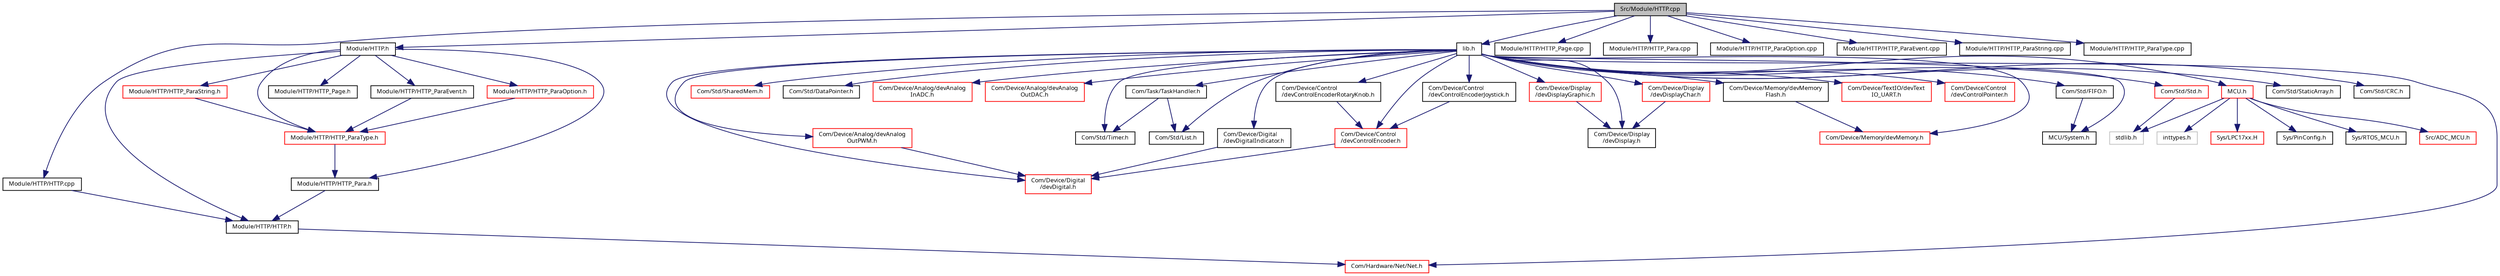 digraph "Src/Module/HTTP.cpp"
{
  edge [fontname="Sans",fontsize="8",labelfontname="Sans",labelfontsize="8"];
  node [fontname="Sans",fontsize="8",shape=record];
  Node1 [label="Src/Module/HTTP.cpp",height=0.2,width=0.4,color="black", fillcolor="grey75", style="filled", fontcolor="black"];
  Node1 -> Node2 [color="midnightblue",fontsize="8",style="solid",fontname="Sans"];
  Node2 [label="lib.h",height=0.2,width=0.4,color="black", fillcolor="white", style="filled",URL="$lib_8h.html",tooltip="Library main include file. "];
  Node2 -> Node3 [color="midnightblue",fontsize="8",style="solid",fontname="Sans"];
  Node3 [label="MCU/System.h",height=0.2,width=0.4,color="black", fillcolor="white", style="filled",URL="$_system_8h.html"];
  Node2 -> Node4 [color="midnightblue",fontsize="8",style="solid",fontname="Sans"];
  Node4 [label="MCU.h",height=0.2,width=0.4,color="red", fillcolor="white", style="filled",URL="$_m_c_u_8h_source.html"];
  Node4 -> Node5 [color="midnightblue",fontsize="8",style="solid",fontname="Sans"];
  Node5 [label="inttypes.h",height=0.2,width=0.4,color="grey75", fillcolor="white", style="filled"];
  Node4 -> Node6 [color="midnightblue",fontsize="8",style="solid",fontname="Sans"];
  Node6 [label="Sys/LPC17xx.H",height=0.2,width=0.4,color="red", fillcolor="white", style="filled",URL="$_l_p_c17xx_8h.html",tooltip="Include controller specific header files. "];
  Node4 -> Node7 [color="midnightblue",fontsize="8",style="solid",fontname="Sans"];
  Node7 [label="stdlib.h",height=0.2,width=0.4,color="grey75", fillcolor="white", style="filled"];
  Node4 -> Node8 [color="midnightblue",fontsize="8",style="solid",fontname="Sans"];
  Node8 [label="Sys/PinConfig.h",height=0.2,width=0.4,color="black", fillcolor="white", style="filled",URL="$_pin_config_8h.html"];
  Node4 -> Node9 [color="midnightblue",fontsize="8",style="solid",fontname="Sans"];
  Node9 [label="Sys/RTOS_MCU.h",height=0.2,width=0.4,color="black", fillcolor="white", style="filled",URL="$_sys_2_r_t_o_s___m_c_u_8h_source.html"];
  Node4 -> Node10 [color="midnightblue",fontsize="8",style="solid",fontname="Sans"];
  Node10 [label="Src/ADC_MCU.h",height=0.2,width=0.4,color="red", fillcolor="white", style="filled",URL="$_a_d_c___m_c_u_8h.html"];
  Node2 -> Node11 [color="midnightblue",fontsize="8",style="solid",fontname="Sans"];
  Node11 [label="Com/Hardware/Net/Net.h",height=0.2,width=0.4,color="red", fillcolor="white", style="filled",URL="$_net_8h.html"];
  Node2 -> Node12 [color="midnightblue",fontsize="8",style="solid",fontname="Sans"];
  Node12 [label="Com/Std/Std.h",height=0.2,width=0.4,color="red", fillcolor="white", style="filled",URL="$_std_8h.html",tooltip="Standard include file. "];
  Node12 -> Node7 [color="midnightblue",fontsize="8",style="solid",fontname="Sans"];
  Node2 -> Node13 [color="midnightblue",fontsize="8",style="solid",fontname="Sans"];
  Node13 [label="Com/Std/StaticArray.h",height=0.2,width=0.4,color="black", fillcolor="white", style="filled",URL="$_static_array_8h.html"];
  Node2 -> Node14 [color="midnightblue",fontsize="8",style="solid",fontname="Sans"];
  Node14 [label="Com/Std/CRC.h",height=0.2,width=0.4,color="black", fillcolor="white", style="filled",URL="$_c_r_c_8h.html"];
  Node2 -> Node15 [color="midnightblue",fontsize="8",style="solid",fontname="Sans"];
  Node15 [label="Com/Std/List.h",height=0.2,width=0.4,color="black", fillcolor="white", style="filled",URL="$_list_8h.html"];
  Node2 -> Node16 [color="midnightblue",fontsize="8",style="solid",fontname="Sans"];
  Node16 [label="Com/Std/FIFO.h",height=0.2,width=0.4,color="black", fillcolor="white", style="filled",URL="$_fifo_8h.html"];
  Node16 -> Node3 [color="midnightblue",fontsize="8",style="solid",fontname="Sans"];
  Node2 -> Node17 [color="midnightblue",fontsize="8",style="solid",fontname="Sans"];
  Node17 [label="Com/Std/SharedMem.h",height=0.2,width=0.4,color="red", fillcolor="white", style="filled",URL="$_shared_mem_8h.html"];
  Node2 -> Node18 [color="midnightblue",fontsize="8",style="solid",fontname="Sans"];
  Node18 [label="Com/Std/DataPointer.h",height=0.2,width=0.4,color="black", fillcolor="white", style="filled",URL="$_data_pointer_8h.html"];
  Node2 -> Node19 [color="midnightblue",fontsize="8",style="solid",fontname="Sans"];
  Node19 [label="Com/Std/Timer.h",height=0.2,width=0.4,color="black", fillcolor="white", style="filled",URL="$_std_2_timer_8h.html"];
  Node2 -> Node20 [color="midnightblue",fontsize="8",style="solid",fontname="Sans"];
  Node20 [label="Com/Device/Analog/devAnalog\lInADC.h",height=0.2,width=0.4,color="red", fillcolor="white", style="filled",URL="$dev_analog_in_a_d_c_8h.html"];
  Node2 -> Node21 [color="midnightblue",fontsize="8",style="solid",fontname="Sans"];
  Node21 [label="Com/Device/Analog/devAnalog\lOutDAC.h",height=0.2,width=0.4,color="red", fillcolor="white", style="filled",URL="$dev_analog_out_d_a_c_8h.html"];
  Node2 -> Node22 [color="midnightblue",fontsize="8",style="solid",fontname="Sans"];
  Node22 [label="Com/Device/Analog/devAnalog\lOutPWM.h",height=0.2,width=0.4,color="red", fillcolor="white", style="filled",URL="$dev_analog_out_p_w_m_8h.html"];
  Node22 -> Node23 [color="midnightblue",fontsize="8",style="solid",fontname="Sans"];
  Node23 [label="Com/Device/Digital\l/devDigital.h",height=0.2,width=0.4,color="red", fillcolor="white", style="filled",URL="$dev_digital_8h.html"];
  Node2 -> Node23 [color="midnightblue",fontsize="8",style="solid",fontname="Sans"];
  Node2 -> Node24 [color="midnightblue",fontsize="8",style="solid",fontname="Sans"];
  Node24 [label="Com/Device/Digital\l/devDigitalIndicator.h",height=0.2,width=0.4,color="black", fillcolor="white", style="filled",URL="$dev_digital_indicator_8h.html"];
  Node24 -> Node23 [color="midnightblue",fontsize="8",style="solid",fontname="Sans"];
  Node2 -> Node25 [color="midnightblue",fontsize="8",style="solid",fontname="Sans"];
  Node25 [label="Com/Device/Display\l/devDisplay.h",height=0.2,width=0.4,color="black", fillcolor="white", style="filled",URL="$dev_display_8h.html"];
  Node2 -> Node26 [color="midnightblue",fontsize="8",style="solid",fontname="Sans"];
  Node26 [label="Com/Device/Display\l/devDisplayChar.h",height=0.2,width=0.4,color="red", fillcolor="white", style="filled",URL="$dev_display_char_8h.html"];
  Node26 -> Node25 [color="midnightblue",fontsize="8",style="solid",fontname="Sans"];
  Node2 -> Node27 [color="midnightblue",fontsize="8",style="solid",fontname="Sans"];
  Node27 [label="Com/Device/Display\l/devDisplayGraphic.h",height=0.2,width=0.4,color="red", fillcolor="white", style="filled",URL="$dev_display_graphic_8h.html"];
  Node27 -> Node25 [color="midnightblue",fontsize="8",style="solid",fontname="Sans"];
  Node2 -> Node28 [color="midnightblue",fontsize="8",style="solid",fontname="Sans"];
  Node28 [label="Com/Device/Memory/devMemory.h",height=0.2,width=0.4,color="red", fillcolor="white", style="filled",URL="$dev_memory_8h.html"];
  Node2 -> Node29 [color="midnightblue",fontsize="8",style="solid",fontname="Sans"];
  Node29 [label="Com/Device/Memory/devMemory\lFlash.h",height=0.2,width=0.4,color="black", fillcolor="white", style="filled",URL="$dev_memory_flash_8h.html"];
  Node29 -> Node28 [color="midnightblue",fontsize="8",style="solid",fontname="Sans"];
  Node2 -> Node30 [color="midnightblue",fontsize="8",style="solid",fontname="Sans"];
  Node30 [label="Com/Device/TextIO/devText\lIO_UART.h",height=0.2,width=0.4,color="red", fillcolor="white", style="filled",URL="$dev_text_i_o___u_a_r_t_8h.html"];
  Node2 -> Node31 [color="midnightblue",fontsize="8",style="solid",fontname="Sans"];
  Node31 [label="Com/Device/Control\l/devControlEncoder.h",height=0.2,width=0.4,color="red", fillcolor="white", style="filled",URL="$dev_control_encoder_8h.html"];
  Node31 -> Node23 [color="midnightblue",fontsize="8",style="solid",fontname="Sans"];
  Node2 -> Node32 [color="midnightblue",fontsize="8",style="solid",fontname="Sans"];
  Node32 [label="Com/Device/Control\l/devControlEncoderJoystick.h",height=0.2,width=0.4,color="black", fillcolor="white", style="filled",URL="$dev_control_encoder_joystick_8h.html"];
  Node32 -> Node31 [color="midnightblue",fontsize="8",style="solid",fontname="Sans"];
  Node2 -> Node33 [color="midnightblue",fontsize="8",style="solid",fontname="Sans"];
  Node33 [label="Com/Device/Control\l/devControlEncoderRotaryKnob.h",height=0.2,width=0.4,color="black", fillcolor="white", style="filled",URL="$dev_control_encoder_rotaryknob_8h.html"];
  Node33 -> Node31 [color="midnightblue",fontsize="8",style="solid",fontname="Sans"];
  Node2 -> Node34 [color="midnightblue",fontsize="8",style="solid",fontname="Sans"];
  Node34 [label="Com/Device/Control\l/devControlPointer.h",height=0.2,width=0.4,color="red", fillcolor="white", style="filled",URL="$dev_control_pointer_8h.html"];
  Node2 -> Node35 [color="midnightblue",fontsize="8",style="solid",fontname="Sans"];
  Node35 [label="Com/Task/TaskHandler.h",height=0.2,width=0.4,color="black", fillcolor="white", style="filled",URL="$_task_handler_8h.html"];
  Node35 -> Node15 [color="midnightblue",fontsize="8",style="solid",fontname="Sans"];
  Node35 -> Node19 [color="midnightblue",fontsize="8",style="solid",fontname="Sans"];
  Node1 -> Node36 [color="midnightblue",fontsize="8",style="solid",fontname="Sans"];
  Node36 [label="Module/HTTP.h",height=0.2,width=0.4,color="black", fillcolor="white", style="filled",URL="$_h_t_t_p_8h.html"];
  Node36 -> Node37 [color="midnightblue",fontsize="8",style="solid",fontname="Sans"];
  Node37 [label="Module/HTTP/HTTP.h",height=0.2,width=0.4,color="black", fillcolor="white", style="filled",URL="$_h_t_t_p_2_h_t_t_p_8h_source.html"];
  Node37 -> Node11 [color="midnightblue",fontsize="8",style="solid",fontname="Sans"];
  Node36 -> Node38 [color="midnightblue",fontsize="8",style="solid",fontname="Sans"];
  Node38 [label="Module/HTTP/HTTP_Page.h",height=0.2,width=0.4,color="black", fillcolor="white", style="filled",URL="$_h_t_t_p___page_8h.html"];
  Node36 -> Node39 [color="midnightblue",fontsize="8",style="solid",fontname="Sans"];
  Node39 [label="Module/HTTP/HTTP_Para.h",height=0.2,width=0.4,color="black", fillcolor="white", style="filled",URL="$_h_t_t_p___para_8h.html"];
  Node39 -> Node37 [color="midnightblue",fontsize="8",style="solid",fontname="Sans"];
  Node36 -> Node40 [color="midnightblue",fontsize="8",style="solid",fontname="Sans"];
  Node40 [label="Module/HTTP/HTTP_ParaEvent.h",height=0.2,width=0.4,color="black", fillcolor="white", style="filled",URL="$_h_t_t_p___para_event_8h.html"];
  Node40 -> Node41 [color="midnightblue",fontsize="8",style="solid",fontname="Sans"];
  Node41 [label="Module/HTTP/HTTP_ParaType.h",height=0.2,width=0.4,color="red", fillcolor="white", style="filled",URL="$_h_t_t_p___para_type_8h.html"];
  Node41 -> Node39 [color="midnightblue",fontsize="8",style="solid",fontname="Sans"];
  Node36 -> Node42 [color="midnightblue",fontsize="8",style="solid",fontname="Sans"];
  Node42 [label="Module/HTTP/HTTP_ParaOption.h",height=0.2,width=0.4,color="red", fillcolor="white", style="filled",URL="$_h_t_t_p___para_option_8h.html"];
  Node42 -> Node41 [color="midnightblue",fontsize="8",style="solid",fontname="Sans"];
  Node36 -> Node43 [color="midnightblue",fontsize="8",style="solid",fontname="Sans"];
  Node43 [label="Module/HTTP/HTTP_ParaString.h",height=0.2,width=0.4,color="red", fillcolor="white", style="filled",URL="$_h_t_t_p___para_string_8h.html"];
  Node43 -> Node41 [color="midnightblue",fontsize="8",style="solid",fontname="Sans"];
  Node36 -> Node41 [color="midnightblue",fontsize="8",style="solid",fontname="Sans"];
  Node1 -> Node44 [color="midnightblue",fontsize="8",style="solid",fontname="Sans"];
  Node44 [label="Module/HTTP/HTTP.cpp",height=0.2,width=0.4,color="black", fillcolor="white", style="filled",URL="$_h_t_t_p_2_h_t_t_p_8cpp_source.html"];
  Node44 -> Node37 [color="midnightblue",fontsize="8",style="solid",fontname="Sans"];
  Node1 -> Node45 [color="midnightblue",fontsize="8",style="solid",fontname="Sans"];
  Node45 [label="Module/HTTP/HTTP_Page.cpp",height=0.2,width=0.4,color="black", fillcolor="white", style="filled",URL="$http__page_8cpp.html"];
  Node1 -> Node46 [color="midnightblue",fontsize="8",style="solid",fontname="Sans"];
  Node46 [label="Module/HTTP/HTTP_Para.cpp",height=0.2,width=0.4,color="black", fillcolor="white", style="filled",URL="$_h_t_t_p___para_8cpp.html"];
  Node1 -> Node47 [color="midnightblue",fontsize="8",style="solid",fontname="Sans"];
  Node47 [label="Module/HTTP/HTTP_ParaOption.cpp",height=0.2,width=0.4,color="black", fillcolor="white", style="filled",URL="$_h_t_t_p___para_option_8cpp_source.html"];
  Node1 -> Node48 [color="midnightblue",fontsize="8",style="solid",fontname="Sans"];
  Node48 [label="Module/HTTP/HTTP_ParaEvent.cpp",height=0.2,width=0.4,color="black", fillcolor="white", style="filled",URL="$_h_t_t_p___para_event_8cpp.html"];
  Node1 -> Node49 [color="midnightblue",fontsize="8",style="solid",fontname="Sans"];
  Node49 [label="Module/HTTP/HTTP_ParaString.cpp",height=0.2,width=0.4,color="black", fillcolor="white", style="filled",URL="$_h_t_t_p___para_string_8cpp_source.html"];
  Node1 -> Node50 [color="midnightblue",fontsize="8",style="solid",fontname="Sans"];
  Node50 [label="Module/HTTP/HTTP_ParaType.cpp",height=0.2,width=0.4,color="black", fillcolor="white", style="filled",URL="$_h_t_t_p___para_type_8cpp_source.html"];
}
